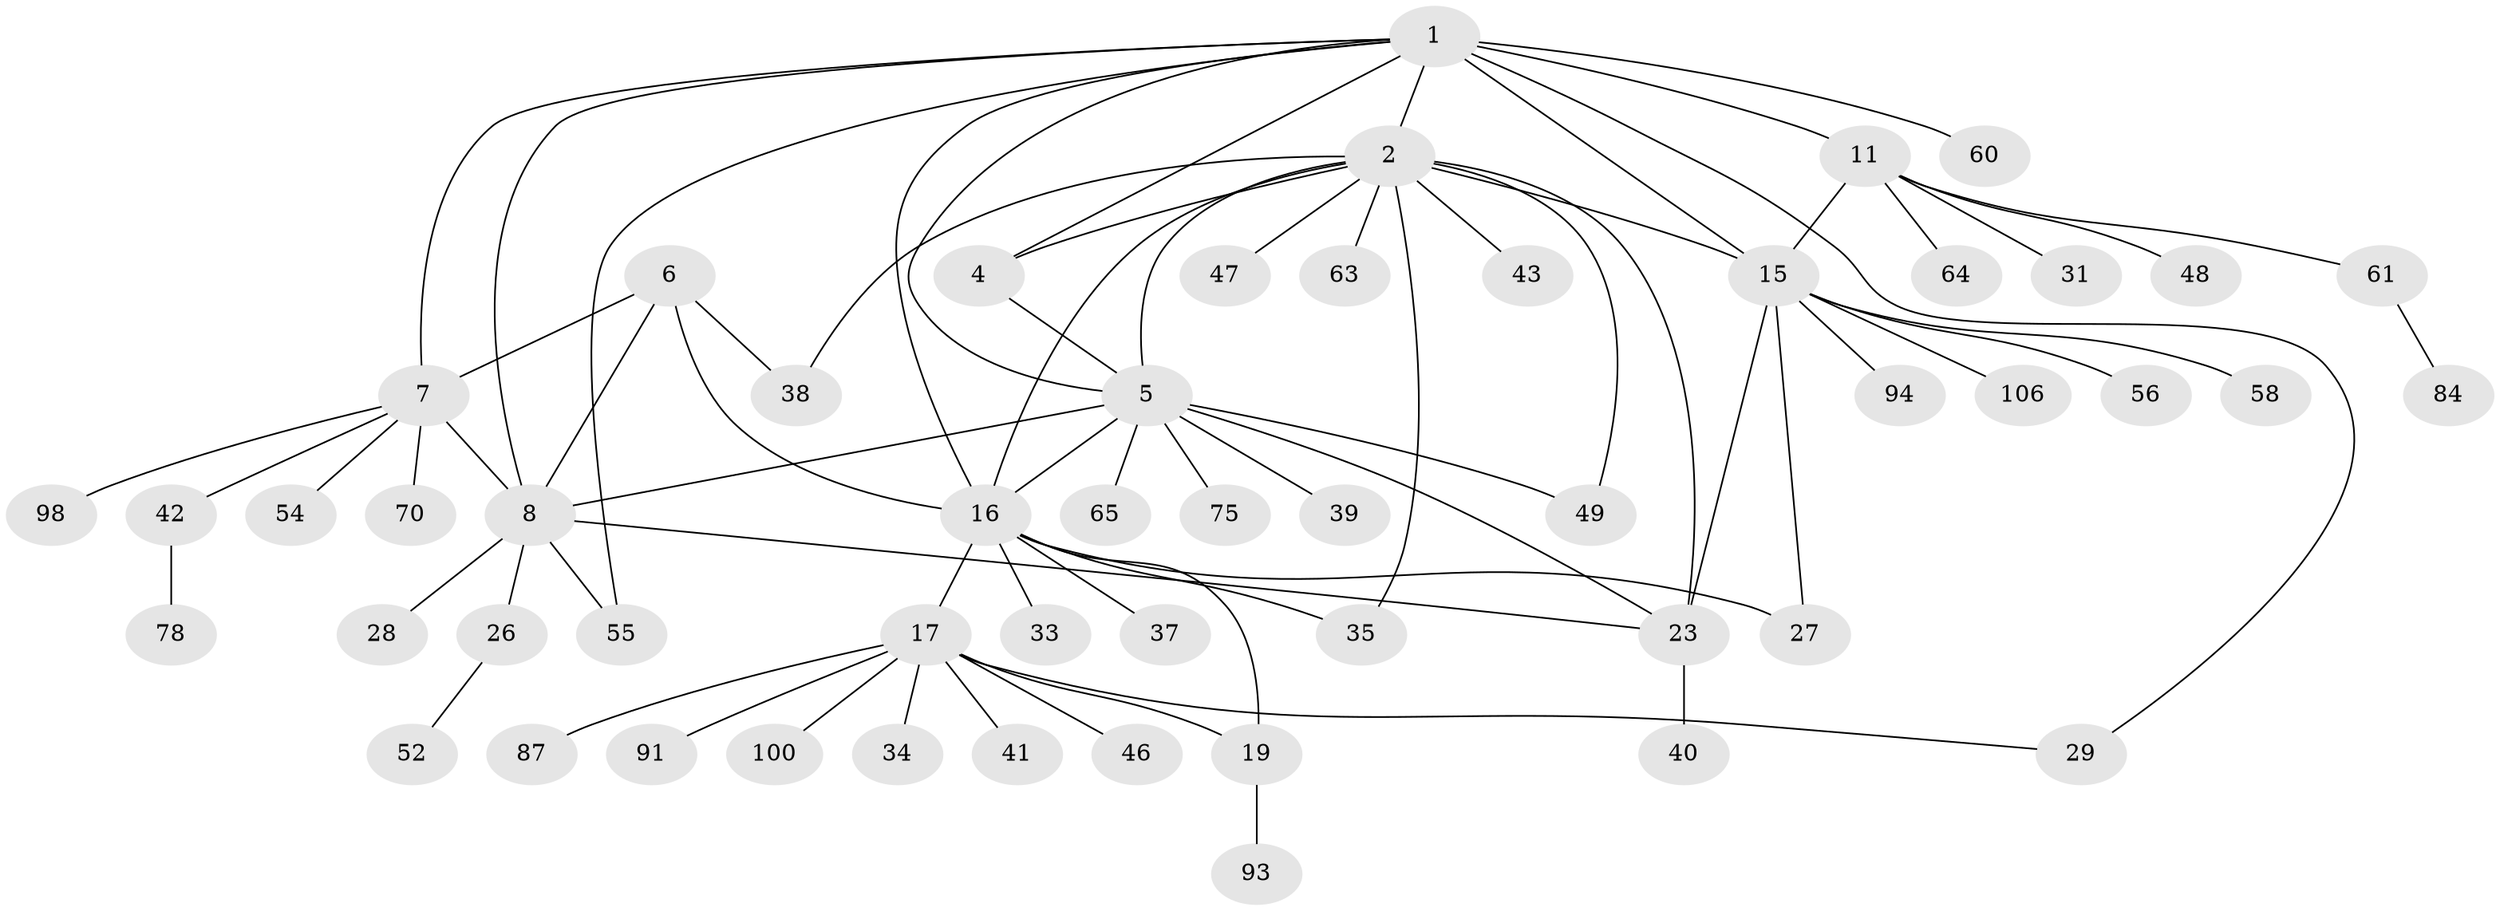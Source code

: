 // original degree distribution, {6: 0.03773584905660377, 7: 0.05660377358490566, 5: 0.03773584905660377, 11: 0.018867924528301886, 9: 0.03773584905660377, 10: 0.018867924528301886, 8: 0.018867924528301886, 14: 0.009433962264150943, 2: 0.16981132075471697, 1: 0.5660377358490566, 4: 0.009433962264150943, 3: 0.018867924528301886}
// Generated by graph-tools (version 1.1) at 2025/16/03/09/25 04:16:05]
// undirected, 53 vertices, 73 edges
graph export_dot {
graph [start="1"]
  node [color=gray90,style=filled];
  1 [super="+12"];
  2 [super="+3+104+45+24"];
  4;
  5;
  6;
  7;
  8 [super="+9+30"];
  11 [super="+14+95"];
  15 [super="+21"];
  16 [super="+18+20"];
  17;
  19;
  23 [super="+90+80"];
  26;
  27 [super="+74"];
  28;
  29 [super="+36"];
  31;
  33;
  34 [super="+82"];
  35;
  37;
  38 [super="+51+69+85"];
  39;
  40;
  41;
  42;
  43 [super="+67"];
  46;
  47;
  48;
  49;
  52;
  54;
  55 [super="+57"];
  56;
  58;
  60;
  61;
  63;
  64;
  65;
  70;
  75;
  78;
  84;
  87;
  91;
  93;
  94;
  98;
  100;
  106;
  1 -- 2 [weight=2];
  1 -- 4;
  1 -- 5;
  1 -- 7;
  1 -- 11 [weight=4];
  1 -- 15 [weight=2];
  1 -- 16;
  1 -- 60;
  1 -- 8;
  1 -- 29;
  1 -- 55;
  2 -- 4 [weight=3];
  2 -- 5 [weight=2];
  2 -- 43;
  2 -- 63;
  2 -- 47;
  2 -- 16;
  2 -- 49;
  2 -- 35;
  2 -- 38;
  2 -- 23;
  2 -- 15 [weight=3];
  4 -- 5;
  5 -- 16;
  5 -- 39;
  5 -- 49;
  5 -- 65;
  5 -- 75;
  5 -- 23;
  5 -- 8;
  6 -- 7;
  6 -- 8 [weight=3];
  6 -- 16;
  6 -- 38;
  7 -- 8 [weight=3];
  7 -- 42;
  7 -- 54;
  7 -- 70;
  7 -- 98;
  8 -- 28;
  8 -- 23;
  8 -- 55;
  8 -- 26;
  11 -- 15 [weight=2];
  11 -- 64;
  11 -- 48;
  11 -- 31;
  11 -- 61;
  15 -- 56;
  15 -- 58;
  15 -- 94;
  15 -- 106;
  15 -- 27;
  15 -- 23 [weight=3];
  16 -- 17 [weight=3];
  16 -- 19 [weight=3];
  16 -- 33;
  16 -- 37;
  16 -- 35;
  16 -- 27;
  17 -- 19;
  17 -- 29;
  17 -- 34;
  17 -- 41;
  17 -- 46;
  17 -- 87;
  17 -- 91;
  17 -- 100;
  19 -- 93;
  23 -- 40;
  26 -- 52;
  42 -- 78;
  61 -- 84;
}
